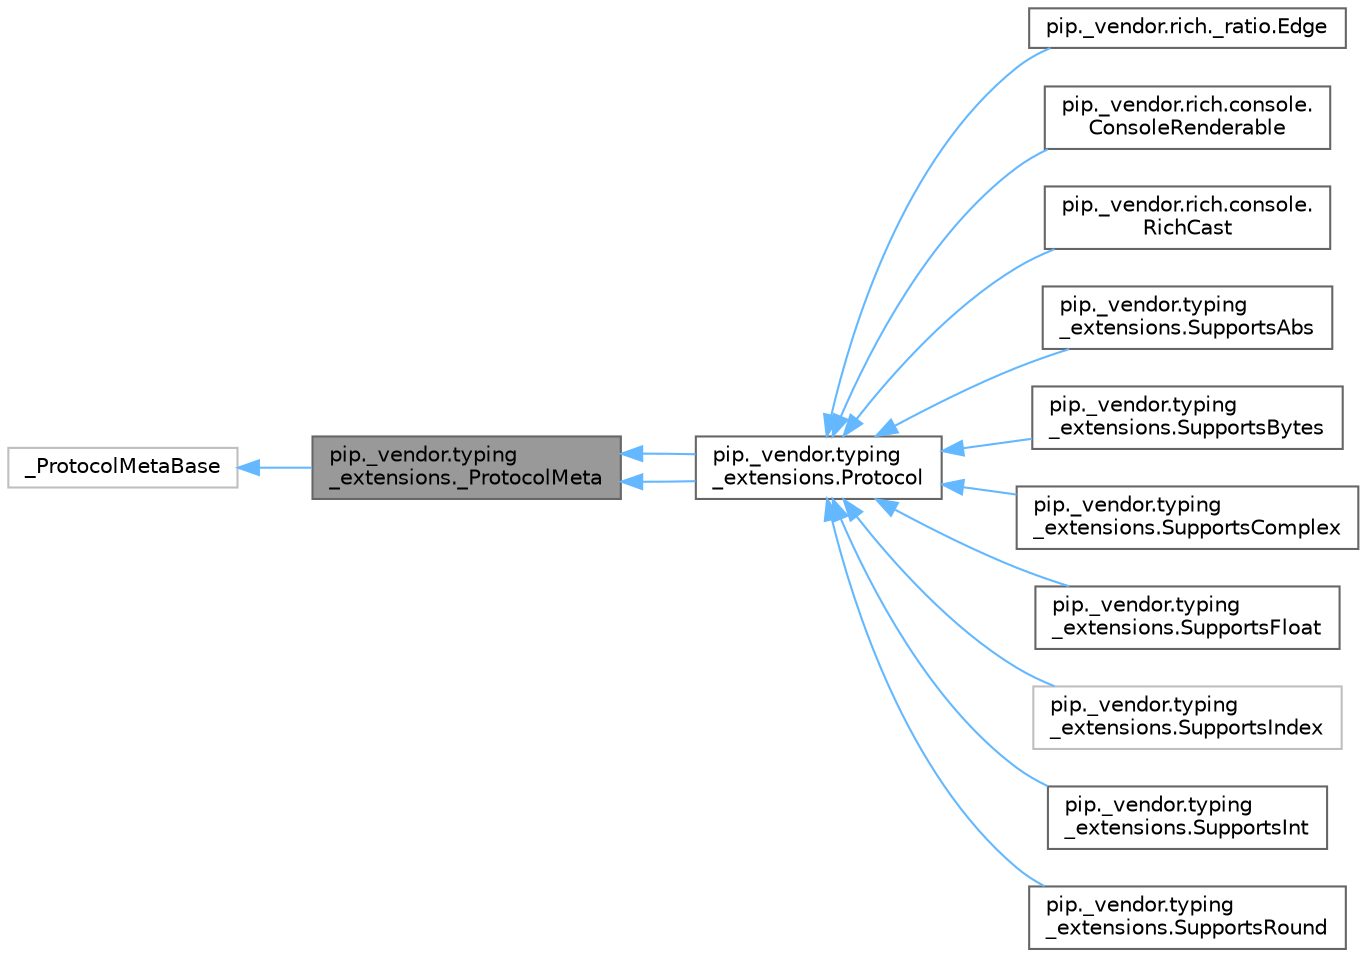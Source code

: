 digraph "pip._vendor.typing_extensions._ProtocolMeta"
{
 // LATEX_PDF_SIZE
  bgcolor="transparent";
  edge [fontname=Helvetica,fontsize=10,labelfontname=Helvetica,labelfontsize=10];
  node [fontname=Helvetica,fontsize=10,shape=box,height=0.2,width=0.4];
  rankdir="LR";
  Node1 [id="Node000001",label="pip._vendor.typing\l_extensions._ProtocolMeta",height=0.2,width=0.4,color="gray40", fillcolor="grey60", style="filled", fontcolor="black",tooltip=" "];
  Node2 -> Node1 [id="edge14_Node000001_Node000002",dir="back",color="steelblue1",style="solid",tooltip=" "];
  Node2 [id="Node000002",label="_ProtocolMetaBase",height=0.2,width=0.4,color="grey75", fillcolor="white", style="filled",URL="$d6/de3/class__ProtocolMetaBase.html",tooltip=" "];
  Node1 -> Node3 [id="edge15_Node000001_Node000003",dir="back",color="steelblue1",style="solid",tooltip=" "];
  Node3 [id="Node000003",label="pip._vendor.typing\l_extensions.Protocol",height=0.2,width=0.4,color="gray40", fillcolor="white", style="filled",URL="$d5/d58/classpip_1_1__vendor_1_1typing__extensions_1_1Protocol.html",tooltip=" "];
  Node3 -> Node4 [id="edge16_Node000003_Node000004",dir="back",color="steelblue1",style="solid",tooltip=" "];
  Node4 [id="Node000004",label="pip._vendor.rich._ratio.Edge",height=0.2,width=0.4,color="gray40", fillcolor="white", style="filled",URL="$d3/da9/classpip_1_1__vendor_1_1rich_1_1__ratio_1_1Edge.html",tooltip=" "];
  Node3 -> Node5 [id="edge17_Node000003_Node000005",dir="back",color="steelblue1",style="solid",tooltip=" "];
  Node5 [id="Node000005",label="pip._vendor.rich.console.\lConsoleRenderable",height=0.2,width=0.4,color="gray40", fillcolor="white", style="filled",URL="$d4/d14/classpip_1_1__vendor_1_1rich_1_1console_1_1ConsoleRenderable.html",tooltip=" "];
  Node3 -> Node6 [id="edge18_Node000003_Node000006",dir="back",color="steelblue1",style="solid",tooltip=" "];
  Node6 [id="Node000006",label="pip._vendor.rich.console.\lRichCast",height=0.2,width=0.4,color="gray40", fillcolor="white", style="filled",URL="$d1/d4a/classpip_1_1__vendor_1_1rich_1_1console_1_1RichCast.html",tooltip=" "];
  Node3 -> Node7 [id="edge19_Node000003_Node000007",dir="back",color="steelblue1",style="solid",tooltip=" "];
  Node7 [id="Node000007",label="pip._vendor.typing\l_extensions.SupportsAbs",height=0.2,width=0.4,color="gray40", fillcolor="white", style="filled",URL="$da/dcc/classpip_1_1__vendor_1_1typing__extensions_1_1SupportsAbs.html",tooltip=" "];
  Node3 -> Node8 [id="edge20_Node000003_Node000008",dir="back",color="steelblue1",style="solid",tooltip=" "];
  Node8 [id="Node000008",label="pip._vendor.typing\l_extensions.SupportsBytes",height=0.2,width=0.4,color="gray40", fillcolor="white", style="filled",URL="$dd/dff/classpip_1_1__vendor_1_1typing__extensions_1_1SupportsBytes.html",tooltip=" "];
  Node3 -> Node9 [id="edge21_Node000003_Node000009",dir="back",color="steelblue1",style="solid",tooltip=" "];
  Node9 [id="Node000009",label="pip._vendor.typing\l_extensions.SupportsComplex",height=0.2,width=0.4,color="gray40", fillcolor="white", style="filled",URL="$df/d5b/classpip_1_1__vendor_1_1typing__extensions_1_1SupportsComplex.html",tooltip=" "];
  Node3 -> Node10 [id="edge22_Node000003_Node000010",dir="back",color="steelblue1",style="solid",tooltip=" "];
  Node10 [id="Node000010",label="pip._vendor.typing\l_extensions.SupportsFloat",height=0.2,width=0.4,color="gray40", fillcolor="white", style="filled",URL="$da/d50/classpip_1_1__vendor_1_1typing__extensions_1_1SupportsFloat.html",tooltip=" "];
  Node3 -> Node11 [id="edge23_Node000003_Node000011",dir="back",color="steelblue1",style="solid",tooltip=" "];
  Node11 [id="Node000011",label="pip._vendor.typing\l_extensions.SupportsIndex",height=0.2,width=0.4,color="grey75", fillcolor="white", style="filled",URL="$d8/d06/classpip_1_1__vendor_1_1typing__extensions_1_1SupportsIndex.html",tooltip=" "];
  Node3 -> Node12 [id="edge24_Node000003_Node000012",dir="back",color="steelblue1",style="solid",tooltip=" "];
  Node12 [id="Node000012",label="pip._vendor.typing\l_extensions.SupportsInt",height=0.2,width=0.4,color="gray40", fillcolor="white", style="filled",URL="$dd/d43/classpip_1_1__vendor_1_1typing__extensions_1_1SupportsInt.html",tooltip=" "];
  Node3 -> Node13 [id="edge25_Node000003_Node000013",dir="back",color="steelblue1",style="solid",tooltip=" "];
  Node13 [id="Node000013",label="pip._vendor.typing\l_extensions.SupportsRound",height=0.2,width=0.4,color="gray40", fillcolor="white", style="filled",URL="$d2/dd4/classpip_1_1__vendor_1_1typing__extensions_1_1SupportsRound.html",tooltip=" "];
  Node1 -> Node3 [id="edge26_Node000001_Node000003",dir="back",color="steelblue1",style="solid",tooltip=" "];
}
